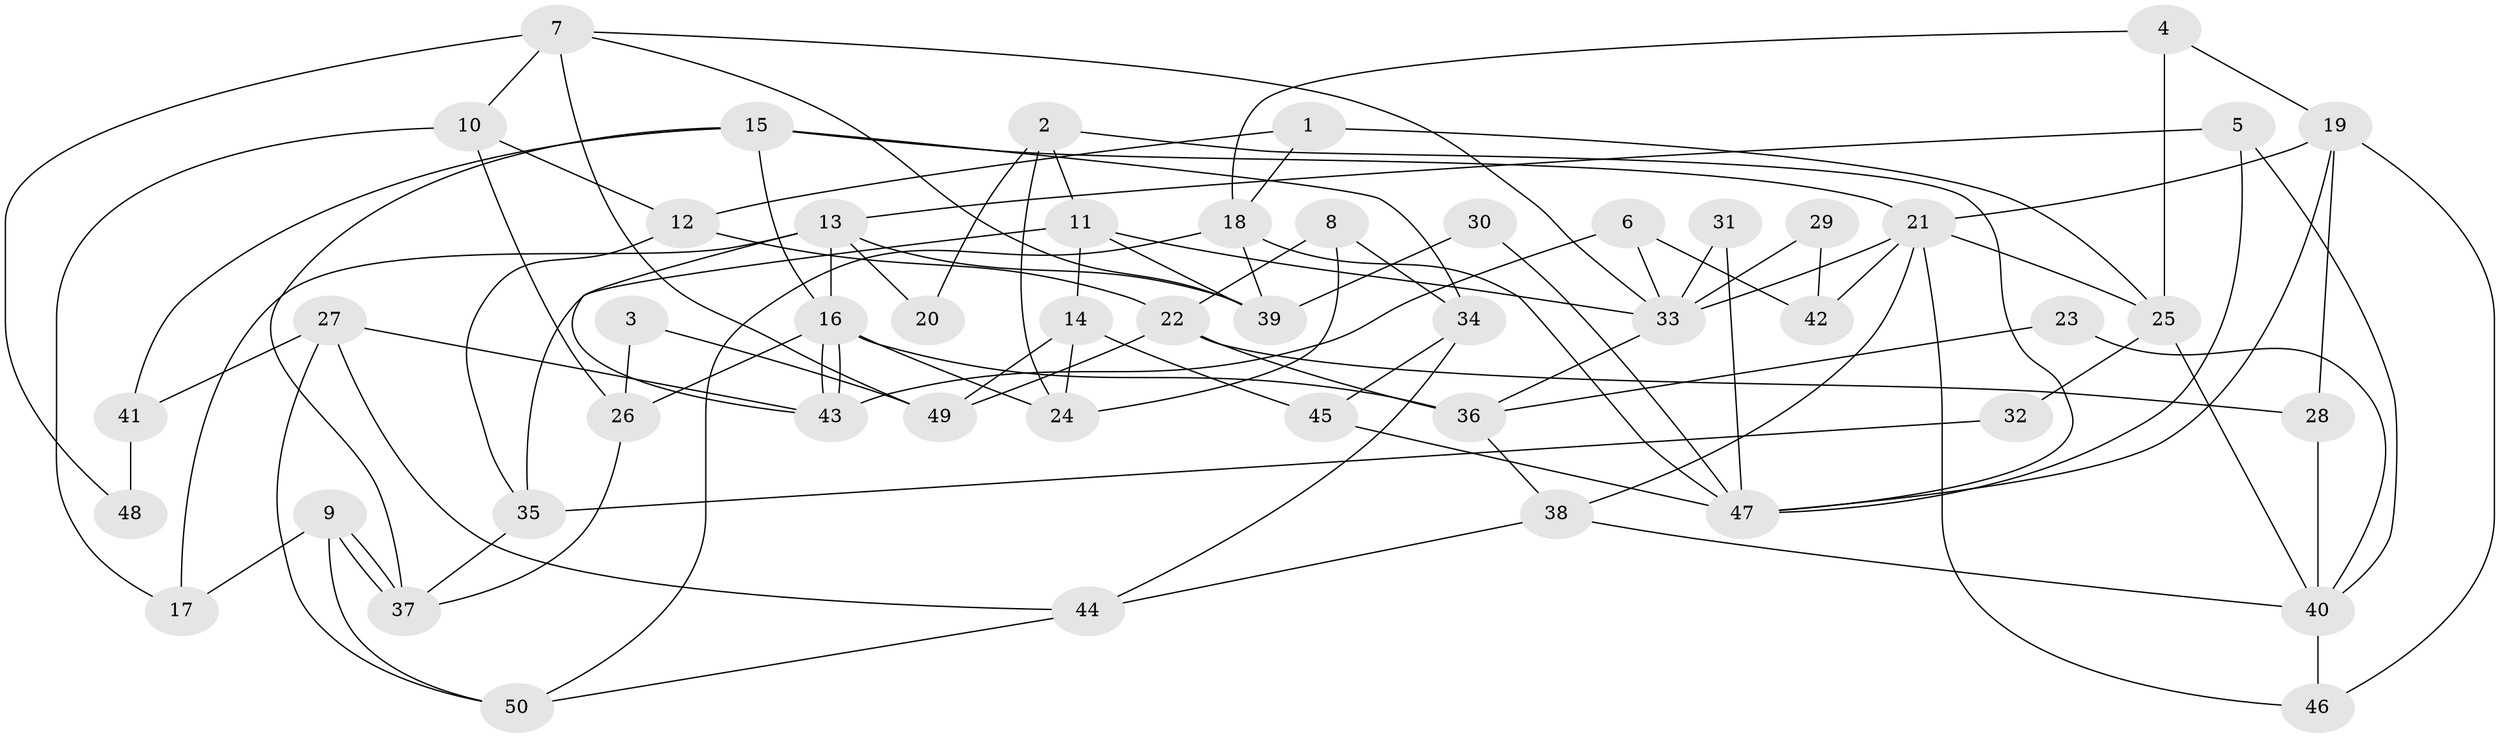// coarse degree distribution, {6: 0.17142857142857143, 4: 0.14285714285714285, 2: 0.2, 5: 0.2, 3: 0.14285714285714285, 7: 0.11428571428571428, 8: 0.02857142857142857}
// Generated by graph-tools (version 1.1) at 2025/37/03/04/25 23:37:05]
// undirected, 50 vertices, 100 edges
graph export_dot {
  node [color=gray90,style=filled];
  1;
  2;
  3;
  4;
  5;
  6;
  7;
  8;
  9;
  10;
  11;
  12;
  13;
  14;
  15;
  16;
  17;
  18;
  19;
  20;
  21;
  22;
  23;
  24;
  25;
  26;
  27;
  28;
  29;
  30;
  31;
  32;
  33;
  34;
  35;
  36;
  37;
  38;
  39;
  40;
  41;
  42;
  43;
  44;
  45;
  46;
  47;
  48;
  49;
  50;
  1 -- 12;
  1 -- 25;
  1 -- 18;
  2 -- 24;
  2 -- 11;
  2 -- 20;
  2 -- 47;
  3 -- 26;
  3 -- 49;
  4 -- 18;
  4 -- 25;
  4 -- 19;
  5 -- 13;
  5 -- 47;
  5 -- 40;
  6 -- 43;
  6 -- 33;
  6 -- 42;
  7 -- 33;
  7 -- 39;
  7 -- 10;
  7 -- 48;
  7 -- 49;
  8 -- 24;
  8 -- 34;
  8 -- 22;
  9 -- 37;
  9 -- 37;
  9 -- 17;
  9 -- 50;
  10 -- 26;
  10 -- 12;
  10 -- 17;
  11 -- 14;
  11 -- 39;
  11 -- 33;
  11 -- 35;
  12 -- 35;
  12 -- 22;
  13 -- 16;
  13 -- 43;
  13 -- 17;
  13 -- 20;
  13 -- 39;
  14 -- 45;
  14 -- 49;
  14 -- 24;
  15 -- 21;
  15 -- 16;
  15 -- 34;
  15 -- 37;
  15 -- 41;
  16 -- 43;
  16 -- 43;
  16 -- 36;
  16 -- 24;
  16 -- 26;
  18 -- 47;
  18 -- 39;
  18 -- 50;
  19 -- 46;
  19 -- 21;
  19 -- 28;
  19 -- 47;
  21 -- 33;
  21 -- 25;
  21 -- 38;
  21 -- 42;
  21 -- 46;
  22 -- 28;
  22 -- 36;
  22 -- 49;
  23 -- 40;
  23 -- 36;
  25 -- 40;
  25 -- 32;
  26 -- 37;
  27 -- 44;
  27 -- 50;
  27 -- 41;
  27 -- 43;
  28 -- 40;
  29 -- 33;
  29 -- 42;
  30 -- 47;
  30 -- 39;
  31 -- 47;
  31 -- 33;
  32 -- 35;
  33 -- 36;
  34 -- 44;
  34 -- 45;
  35 -- 37;
  36 -- 38;
  38 -- 40;
  38 -- 44;
  40 -- 46;
  41 -- 48;
  44 -- 50;
  45 -- 47;
}
